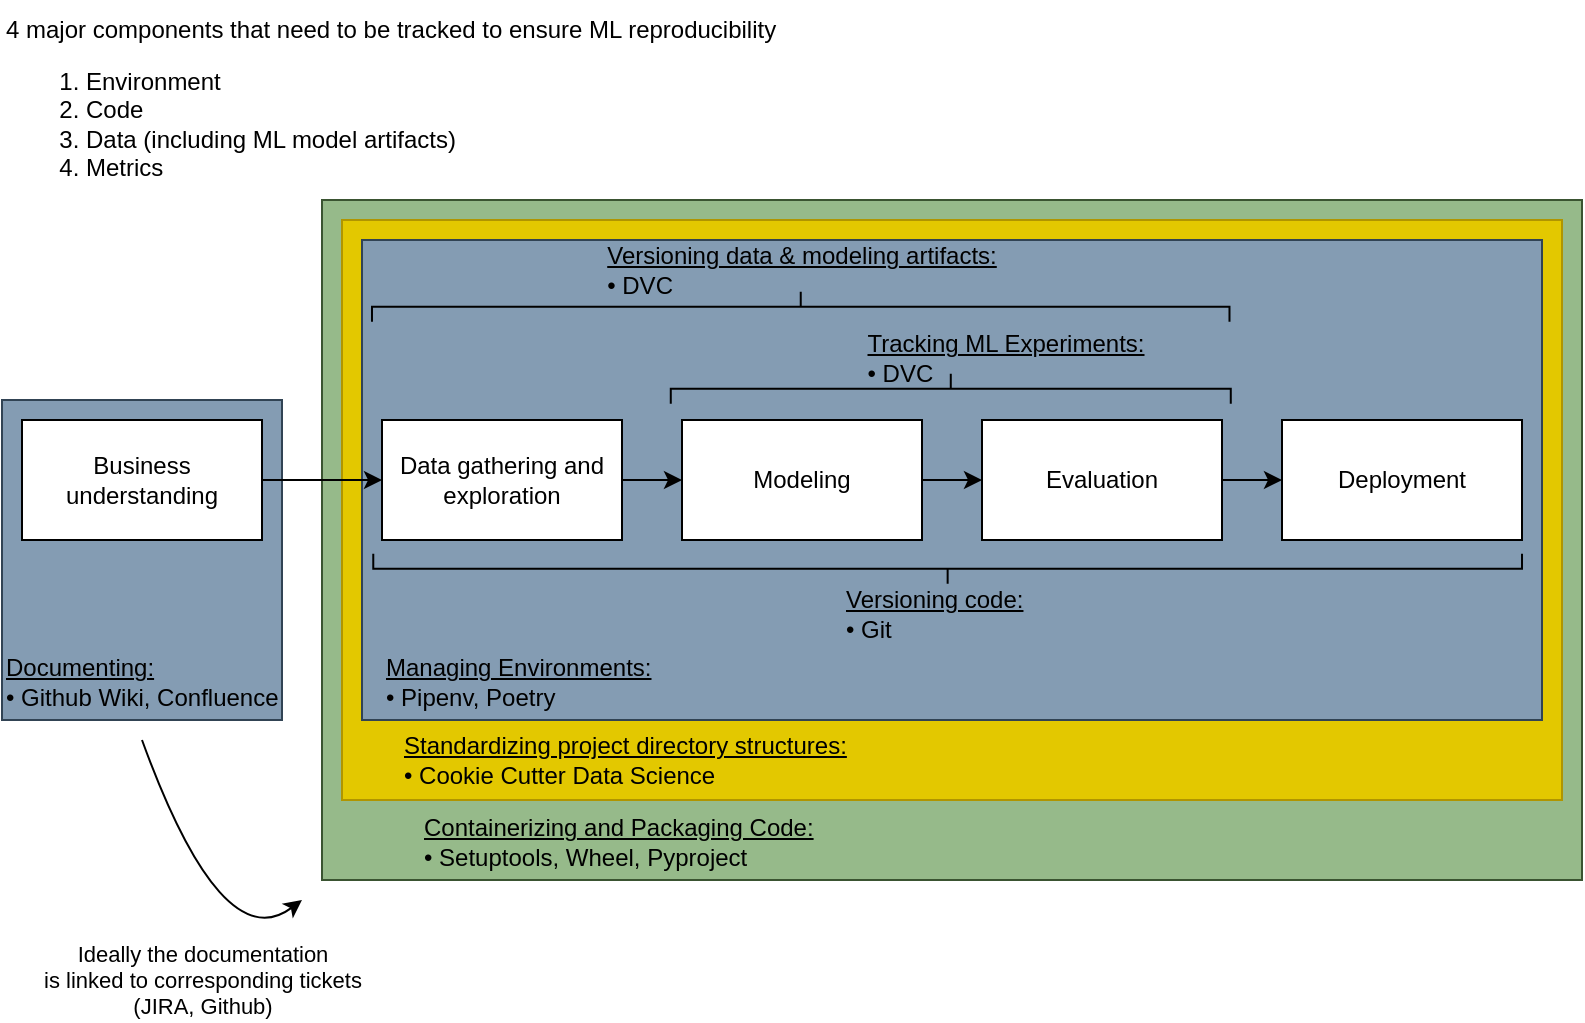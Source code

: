 <mxfile version="20.1.1" type="device"><diagram id="jDwArcZWojZn0w4-emqh" name="Page-1"><mxGraphModel dx="1398" dy="666" grid="1" gridSize="10" guides="1" tooltips="1" connect="1" arrows="1" fold="1" page="0" pageScale="1" pageWidth="850" pageHeight="1100" math="0" shadow="0"><root><mxCell id="0"/><mxCell id="1" parent="0"/><mxCell id="Cfhy7eLGo6KMe7jQ1IHo-29" value="" style="rounded=0;whiteSpace=wrap;html=1;glass=0;fillColor=#96BA8A;fontColor=#ffffff;strokeColor=#3A5431;" vertex="1" parent="1"><mxGeometry x="140" y="230" width="630" height="340" as="geometry"/></mxCell><mxCell id="Cfhy7eLGo6KMe7jQ1IHo-9" value="" style="rounded=0;whiteSpace=wrap;html=1;glass=0;fillColor=#849CB3;fontColor=#ffffff;strokeColor=#314354;" vertex="1" parent="1"><mxGeometry x="-20" y="330" width="140" height="160" as="geometry"/></mxCell><mxCell id="Cfhy7eLGo6KMe7jQ1IHo-8" value="" style="rounded=0;whiteSpace=wrap;html=1;glass=0;fillColor=#e3c800;fontColor=#000000;strokeColor=#B09500;" vertex="1" parent="1"><mxGeometry x="150" y="240" width="610" height="290" as="geometry"/></mxCell><mxCell id="Cfhy7eLGo6KMe7jQ1IHo-7" value="" style="rounded=0;whiteSpace=wrap;html=1;fillColor=#849CB3;fontColor=#ffffff;strokeColor=#314354;" vertex="1" parent="1"><mxGeometry x="160" y="250" width="590" height="240" as="geometry"/></mxCell><mxCell id="Cfhy7eLGo6KMe7jQ1IHo-19" style="edgeStyle=orthogonalEdgeStyle;rounded=0;orthogonalLoop=1;jettySize=auto;html=1;entryX=0;entryY=0.5;entryDx=0;entryDy=0;" edge="1" parent="1" source="Cfhy7eLGo6KMe7jQ1IHo-1" target="Cfhy7eLGo6KMe7jQ1IHo-2"><mxGeometry relative="1" as="geometry"/></mxCell><mxCell id="Cfhy7eLGo6KMe7jQ1IHo-1" value="Business understanding" style="rounded=0;whiteSpace=wrap;html=1;" vertex="1" parent="1"><mxGeometry x="-10" y="340" width="120" height="60" as="geometry"/></mxCell><mxCell id="Cfhy7eLGo6KMe7jQ1IHo-20" style="edgeStyle=orthogonalEdgeStyle;rounded=0;orthogonalLoop=1;jettySize=auto;html=1;entryX=0;entryY=0.5;entryDx=0;entryDy=0;" edge="1" parent="1" source="Cfhy7eLGo6KMe7jQ1IHo-2" target="Cfhy7eLGo6KMe7jQ1IHo-4"><mxGeometry relative="1" as="geometry"/></mxCell><mxCell id="Cfhy7eLGo6KMe7jQ1IHo-2" value="Data gathering and exploration" style="rounded=0;whiteSpace=wrap;html=1;" vertex="1" parent="1"><mxGeometry x="170" y="340" width="120" height="60" as="geometry"/></mxCell><mxCell id="Cfhy7eLGo6KMe7jQ1IHo-21" style="edgeStyle=orthogonalEdgeStyle;rounded=0;orthogonalLoop=1;jettySize=auto;html=1;entryX=0;entryY=0.5;entryDx=0;entryDy=0;" edge="1" parent="1" source="Cfhy7eLGo6KMe7jQ1IHo-4" target="Cfhy7eLGo6KMe7jQ1IHo-5"><mxGeometry relative="1" as="geometry"/></mxCell><mxCell id="Cfhy7eLGo6KMe7jQ1IHo-4" value="Modeling" style="rounded=0;whiteSpace=wrap;html=1;" vertex="1" parent="1"><mxGeometry x="320" y="340" width="120" height="60" as="geometry"/></mxCell><mxCell id="Cfhy7eLGo6KMe7jQ1IHo-22" style="edgeStyle=orthogonalEdgeStyle;rounded=0;orthogonalLoop=1;jettySize=auto;html=1;entryX=0;entryY=0.5;entryDx=0;entryDy=0;" edge="1" parent="1" source="Cfhy7eLGo6KMe7jQ1IHo-5" target="Cfhy7eLGo6KMe7jQ1IHo-6"><mxGeometry relative="1" as="geometry"/></mxCell><mxCell id="Cfhy7eLGo6KMe7jQ1IHo-5" value="Evaluation" style="rounded=0;whiteSpace=wrap;html=1;" vertex="1" parent="1"><mxGeometry x="470" y="340" width="120" height="60" as="geometry"/></mxCell><mxCell id="Cfhy7eLGo6KMe7jQ1IHo-6" value="Deployment" style="rounded=0;whiteSpace=wrap;html=1;" vertex="1" parent="1"><mxGeometry x="620" y="340" width="120" height="60" as="geometry"/></mxCell><mxCell id="Cfhy7eLGo6KMe7jQ1IHo-10" value="&lt;span style=&quot;background-color: initial;&quot;&gt;&lt;u&gt;Documenting:&lt;/u&gt;&lt;br&gt;• Github Wiki, Confluence&lt;/span&gt;" style="text;html=1;strokeColor=none;fillColor=none;align=left;verticalAlign=middle;whiteSpace=wrap;rounded=0;glass=0;" vertex="1" parent="1"><mxGeometry x="-20" y="446" width="145" height="50" as="geometry"/></mxCell><mxCell id="Cfhy7eLGo6KMe7jQ1IHo-11" value="&lt;div&gt;&lt;u&gt;Managing Environments:&lt;/u&gt;&lt;br&gt;&lt;span style=&quot;background-color: initial;&quot;&gt;• Pipenv,&amp;nbsp;&lt;/span&gt;&lt;span style=&quot;background-color: initial;&quot;&gt;Poetry&lt;/span&gt;&lt;/div&gt;" style="text;html=1;strokeColor=none;fillColor=none;align=left;verticalAlign=middle;whiteSpace=wrap;rounded=0;glass=0;" vertex="1" parent="1"><mxGeometry x="170" y="456" width="150" height="30" as="geometry"/></mxCell><mxCell id="Cfhy7eLGo6KMe7jQ1IHo-15" value="&lt;u&gt;Versioning data &amp;amp; modeling artifacts:&lt;/u&gt;&lt;br&gt;&lt;div style=&quot;text-align: left;&quot;&gt;&lt;span style=&quot;background-color: initial;&quot;&gt;• DVC&lt;/span&gt;&lt;/div&gt;" style="text;html=1;strokeColor=none;fillColor=none;align=center;verticalAlign=middle;whiteSpace=wrap;rounded=0;shadow=0;glass=0;sketch=1;" vertex="1" parent="1"><mxGeometry x="272.19" y="249.88" width="215.63" height="30" as="geometry"/></mxCell><mxCell id="Cfhy7eLGo6KMe7jQ1IHo-16" value="" style="strokeWidth=1;html=1;shape=mxgraph.flowchart.annotation_2;align=left;labelPosition=right;pointerEvents=1;rounded=0;glass=0;rotation=-90;gradientColor=none;fillColor=default;strokeColor=default;" vertex="1" parent="1"><mxGeometry x="445.32" y="127.19" width="15" height="574.37" as="geometry"/></mxCell><mxCell id="Cfhy7eLGo6KMe7jQ1IHo-17" value="&lt;u&gt;Versioning code:&lt;/u&gt;&lt;br&gt;• Git" style="text;html=1;strokeColor=none;fillColor=none;align=left;verticalAlign=middle;whiteSpace=wrap;rounded=0;shadow=0;glass=0;sketch=1;" vertex="1" parent="1"><mxGeometry x="400" y="422" width="130" height="30" as="geometry"/></mxCell><mxCell id="Cfhy7eLGo6KMe7jQ1IHo-18" value="&lt;u&gt;Standardizing project directory structures: &lt;/u&gt;&lt;br&gt;• Cookie Cutter Data Science" style="text;html=1;strokeColor=none;fillColor=none;align=left;verticalAlign=middle;whiteSpace=wrap;rounded=0;shadow=0;glass=0;sketch=1;" vertex="1" parent="1"><mxGeometry x="179" y="495" width="260" height="30" as="geometry"/></mxCell><mxCell id="Cfhy7eLGo6KMe7jQ1IHo-23" value="" style="strokeWidth=1;html=1;shape=mxgraph.flowchart.annotation_2;align=left;labelPosition=right;pointerEvents=1;rounded=0;glass=0;rotation=90;gradientColor=none;fillColor=default;strokeColor=default;" vertex="1" parent="1"><mxGeometry x="371.87" y="69" width="15" height="428.75" as="geometry"/></mxCell><mxCell id="Cfhy7eLGo6KMe7jQ1IHo-24" value="" style="strokeWidth=1;html=1;shape=mxgraph.flowchart.annotation_2;align=left;labelPosition=right;pointerEvents=1;rounded=0;glass=0;rotation=90;gradientColor=none;fillColor=default;strokeColor=default;" vertex="1" parent="1"><mxGeometry x="446.89" y="184.38" width="15" height="280" as="geometry"/></mxCell><mxCell id="Cfhy7eLGo6KMe7jQ1IHo-25" value="&lt;div style=&quot;text-align: left;&quot;&gt;&lt;u style=&quot;background-color: initial;&quot;&gt;Tracking ML Experiments:&lt;/u&gt;&lt;/div&gt;&lt;div style=&quot;text-align: left;&quot;&gt;&lt;span style=&quot;background-color: initial;&quot;&gt;• DVC&lt;/span&gt;&lt;/div&gt;" style="text;html=1;strokeColor=none;fillColor=none;align=center;verticalAlign=middle;whiteSpace=wrap;rounded=0;shadow=0;glass=0;sketch=1;" vertex="1" parent="1"><mxGeometry x="374.37" y="294" width="215.63" height="30" as="geometry"/></mxCell><mxCell id="Cfhy7eLGo6KMe7jQ1IHo-26" value="4 major components that need to be tracked to ensure ML reproducibility&amp;nbsp;&lt;br&gt;&lt;ol&gt;&lt;li&gt;Environment&lt;/li&gt;&lt;li&gt;Code&lt;/li&gt;&lt;li&gt;Data (including ML model artifacts)&lt;/li&gt;&lt;li&gt;Metrics&lt;/li&gt;&lt;/ol&gt;" style="text;html=1;align=left;verticalAlign=middle;resizable=0;points=[];autosize=1;strokeColor=none;fillColor=none;" vertex="1" parent="1"><mxGeometry x="-20" y="130" width="410" height="110" as="geometry"/></mxCell><mxCell id="Cfhy7eLGo6KMe7jQ1IHo-28" value="Ideally the documentation &lt;br&gt;is linked to corresponding tickets &lt;br&gt;(JIRA, Github)" style="endArrow=classic;html=1;curved=1;" edge="1" parent="1"><mxGeometry x="0.401" y="-14" width="50" height="50" relative="1" as="geometry"><mxPoint x="50" y="500" as="sourcePoint"/><mxPoint x="130" y="580" as="targetPoint"/><Array as="points"><mxPoint x="90" y="610"/></Array><mxPoint x="-18" y="-1" as="offset"/></mxGeometry></mxCell><mxCell id="Cfhy7eLGo6KMe7jQ1IHo-30" value="&lt;u&gt;Containerizing and Packaging Code: &lt;/u&gt;&lt;br&gt;• Setuptools, Wheel, Pyproject" style="text;html=1;strokeColor=none;fillColor=none;align=left;verticalAlign=middle;whiteSpace=wrap;rounded=0;shadow=0;glass=0;sketch=1;" vertex="1" parent="1"><mxGeometry x="189" y="536" width="260" height="30" as="geometry"/></mxCell></root></mxGraphModel></diagram></mxfile>
